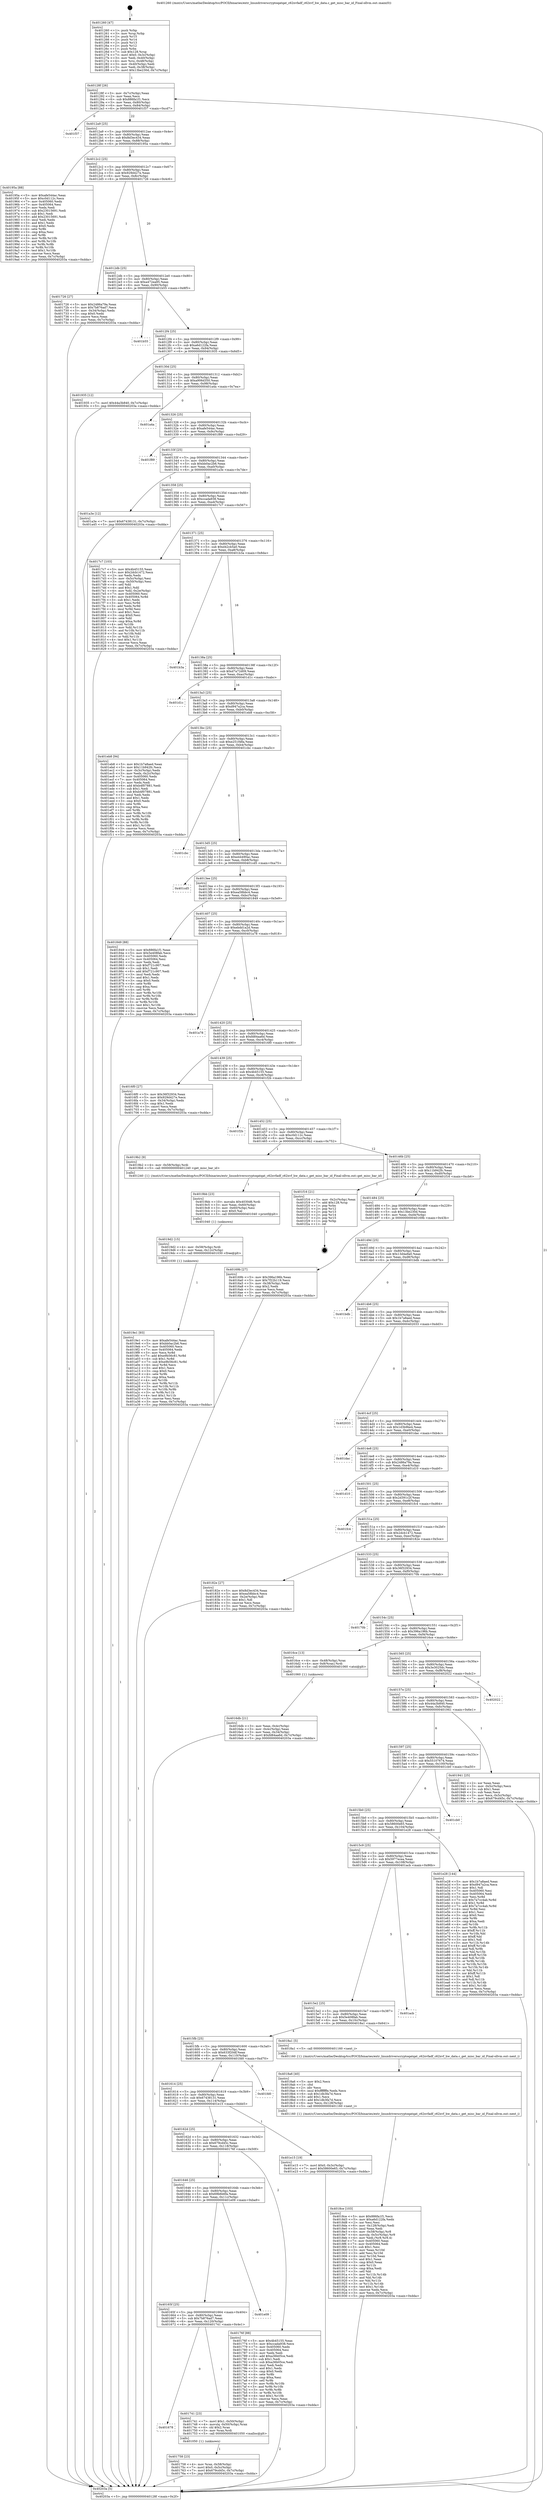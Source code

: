 digraph "0x401260" {
  label = "0x401260 (/mnt/c/Users/mathe/Desktop/tcc/POCII/binaries/extr_linuxdriverscryptoqatqat_c62xvfadf_c62xvf_hw_data.c_get_misc_bar_id_Final-ollvm.out::main(0))"
  labelloc = "t"
  node[shape=record]

  Entry [label="",width=0.3,height=0.3,shape=circle,fillcolor=black,style=filled]
  "0x40128f" [label="{
     0x40128f [26]\l
     | [instrs]\l
     &nbsp;&nbsp;0x40128f \<+3\>: mov -0x7c(%rbp),%eax\l
     &nbsp;&nbsp;0x401292 \<+2\>: mov %eax,%ecx\l
     &nbsp;&nbsp;0x401294 \<+6\>: sub $0x886fa1f1,%ecx\l
     &nbsp;&nbsp;0x40129a \<+3\>: mov %eax,-0x80(%rbp)\l
     &nbsp;&nbsp;0x40129d \<+6\>: mov %ecx,-0x84(%rbp)\l
     &nbsp;&nbsp;0x4012a3 \<+6\>: je 0000000000401f37 \<main+0xcd7\>\l
  }"]
  "0x401f37" [label="{
     0x401f37\l
  }", style=dashed]
  "0x4012a9" [label="{
     0x4012a9 [25]\l
     | [instrs]\l
     &nbsp;&nbsp;0x4012a9 \<+5\>: jmp 00000000004012ae \<main+0x4e\>\l
     &nbsp;&nbsp;0x4012ae \<+3\>: mov -0x80(%rbp),%eax\l
     &nbsp;&nbsp;0x4012b1 \<+5\>: sub $0x8d3ec434,%eax\l
     &nbsp;&nbsp;0x4012b6 \<+6\>: mov %eax,-0x88(%rbp)\l
     &nbsp;&nbsp;0x4012bc \<+6\>: je 000000000040195a \<main+0x6fa\>\l
  }"]
  Exit [label="",width=0.3,height=0.3,shape=circle,fillcolor=black,style=filled,peripheries=2]
  "0x40195a" [label="{
     0x40195a [88]\l
     | [instrs]\l
     &nbsp;&nbsp;0x40195a \<+5\>: mov $0xafe544ac,%eax\l
     &nbsp;&nbsp;0x40195f \<+5\>: mov $0xc0d112c,%ecx\l
     &nbsp;&nbsp;0x401964 \<+7\>: mov 0x405060,%edx\l
     &nbsp;&nbsp;0x40196b \<+7\>: mov 0x405064,%esi\l
     &nbsp;&nbsp;0x401972 \<+2\>: mov %edx,%edi\l
     &nbsp;&nbsp;0x401974 \<+6\>: sub $0x23015691,%edi\l
     &nbsp;&nbsp;0x40197a \<+3\>: sub $0x1,%edi\l
     &nbsp;&nbsp;0x40197d \<+6\>: add $0x23015691,%edi\l
     &nbsp;&nbsp;0x401983 \<+3\>: imul %edi,%edx\l
     &nbsp;&nbsp;0x401986 \<+3\>: and $0x1,%edx\l
     &nbsp;&nbsp;0x401989 \<+3\>: cmp $0x0,%edx\l
     &nbsp;&nbsp;0x40198c \<+4\>: sete %r8b\l
     &nbsp;&nbsp;0x401990 \<+3\>: cmp $0xa,%esi\l
     &nbsp;&nbsp;0x401993 \<+4\>: setl %r9b\l
     &nbsp;&nbsp;0x401997 \<+3\>: mov %r8b,%r10b\l
     &nbsp;&nbsp;0x40199a \<+3\>: and %r9b,%r10b\l
     &nbsp;&nbsp;0x40199d \<+3\>: xor %r9b,%r8b\l
     &nbsp;&nbsp;0x4019a0 \<+3\>: or %r8b,%r10b\l
     &nbsp;&nbsp;0x4019a3 \<+4\>: test $0x1,%r10b\l
     &nbsp;&nbsp;0x4019a7 \<+3\>: cmovne %ecx,%eax\l
     &nbsp;&nbsp;0x4019aa \<+3\>: mov %eax,-0x7c(%rbp)\l
     &nbsp;&nbsp;0x4019ad \<+5\>: jmp 000000000040203a \<main+0xdda\>\l
  }"]
  "0x4012c2" [label="{
     0x4012c2 [25]\l
     | [instrs]\l
     &nbsp;&nbsp;0x4012c2 \<+5\>: jmp 00000000004012c7 \<main+0x67\>\l
     &nbsp;&nbsp;0x4012c7 \<+3\>: mov -0x80(%rbp),%eax\l
     &nbsp;&nbsp;0x4012ca \<+5\>: sub $0x929d427e,%eax\l
     &nbsp;&nbsp;0x4012cf \<+6\>: mov %eax,-0x8c(%rbp)\l
     &nbsp;&nbsp;0x4012d5 \<+6\>: je 0000000000401726 \<main+0x4c6\>\l
  }"]
  "0x4019e1" [label="{
     0x4019e1 [93]\l
     | [instrs]\l
     &nbsp;&nbsp;0x4019e1 \<+5\>: mov $0xafe544ac,%eax\l
     &nbsp;&nbsp;0x4019e6 \<+5\>: mov $0xbb0ac2b6,%esi\l
     &nbsp;&nbsp;0x4019eb \<+7\>: mov 0x405060,%ecx\l
     &nbsp;&nbsp;0x4019f2 \<+7\>: mov 0x405064,%edx\l
     &nbsp;&nbsp;0x4019f9 \<+3\>: mov %ecx,%r8d\l
     &nbsp;&nbsp;0x4019fc \<+7\>: add $0xe9b56c81,%r8d\l
     &nbsp;&nbsp;0x401a03 \<+4\>: sub $0x1,%r8d\l
     &nbsp;&nbsp;0x401a07 \<+7\>: sub $0xe9b56c81,%r8d\l
     &nbsp;&nbsp;0x401a0e \<+4\>: imul %r8d,%ecx\l
     &nbsp;&nbsp;0x401a12 \<+3\>: and $0x1,%ecx\l
     &nbsp;&nbsp;0x401a15 \<+3\>: cmp $0x0,%ecx\l
     &nbsp;&nbsp;0x401a18 \<+4\>: sete %r9b\l
     &nbsp;&nbsp;0x401a1c \<+3\>: cmp $0xa,%edx\l
     &nbsp;&nbsp;0x401a1f \<+4\>: setl %r10b\l
     &nbsp;&nbsp;0x401a23 \<+3\>: mov %r9b,%r11b\l
     &nbsp;&nbsp;0x401a26 \<+3\>: and %r10b,%r11b\l
     &nbsp;&nbsp;0x401a29 \<+3\>: xor %r10b,%r9b\l
     &nbsp;&nbsp;0x401a2c \<+3\>: or %r9b,%r11b\l
     &nbsp;&nbsp;0x401a2f \<+4\>: test $0x1,%r11b\l
     &nbsp;&nbsp;0x401a33 \<+3\>: cmovne %esi,%eax\l
     &nbsp;&nbsp;0x401a36 \<+3\>: mov %eax,-0x7c(%rbp)\l
     &nbsp;&nbsp;0x401a39 \<+5\>: jmp 000000000040203a \<main+0xdda\>\l
  }"]
  "0x401726" [label="{
     0x401726 [27]\l
     | [instrs]\l
     &nbsp;&nbsp;0x401726 \<+5\>: mov $0x2486a79a,%eax\l
     &nbsp;&nbsp;0x40172b \<+5\>: mov $0x7b876ad7,%ecx\l
     &nbsp;&nbsp;0x401730 \<+3\>: mov -0x34(%rbp),%edx\l
     &nbsp;&nbsp;0x401733 \<+3\>: cmp $0x0,%edx\l
     &nbsp;&nbsp;0x401736 \<+3\>: cmove %ecx,%eax\l
     &nbsp;&nbsp;0x401739 \<+3\>: mov %eax,-0x7c(%rbp)\l
     &nbsp;&nbsp;0x40173c \<+5\>: jmp 000000000040203a \<main+0xdda\>\l
  }"]
  "0x4012db" [label="{
     0x4012db [25]\l
     | [instrs]\l
     &nbsp;&nbsp;0x4012db \<+5\>: jmp 00000000004012e0 \<main+0x80\>\l
     &nbsp;&nbsp;0x4012e0 \<+3\>: mov -0x80(%rbp),%eax\l
     &nbsp;&nbsp;0x4012e3 \<+5\>: sub $0xa472ea95,%eax\l
     &nbsp;&nbsp;0x4012e8 \<+6\>: mov %eax,-0x90(%rbp)\l
     &nbsp;&nbsp;0x4012ee \<+6\>: je 0000000000401b55 \<main+0x8f5\>\l
  }"]
  "0x4019d2" [label="{
     0x4019d2 [15]\l
     | [instrs]\l
     &nbsp;&nbsp;0x4019d2 \<+4\>: mov -0x58(%rbp),%rdi\l
     &nbsp;&nbsp;0x4019d6 \<+6\>: mov %eax,-0x12c(%rbp)\l
     &nbsp;&nbsp;0x4019dc \<+5\>: call 0000000000401030 \<free@plt\>\l
     | [calls]\l
     &nbsp;&nbsp;0x401030 \{1\} (unknown)\l
  }"]
  "0x401b55" [label="{
     0x401b55\l
  }", style=dashed]
  "0x4012f4" [label="{
     0x4012f4 [25]\l
     | [instrs]\l
     &nbsp;&nbsp;0x4012f4 \<+5\>: jmp 00000000004012f9 \<main+0x99\>\l
     &nbsp;&nbsp;0x4012f9 \<+3\>: mov -0x80(%rbp),%eax\l
     &nbsp;&nbsp;0x4012fc \<+5\>: sub $0xa6d122fa,%eax\l
     &nbsp;&nbsp;0x401301 \<+6\>: mov %eax,-0x94(%rbp)\l
     &nbsp;&nbsp;0x401307 \<+6\>: je 0000000000401935 \<main+0x6d5\>\l
  }"]
  "0x4019bb" [label="{
     0x4019bb [23]\l
     | [instrs]\l
     &nbsp;&nbsp;0x4019bb \<+10\>: movabs $0x4030d6,%rdi\l
     &nbsp;&nbsp;0x4019c5 \<+3\>: mov %eax,-0x60(%rbp)\l
     &nbsp;&nbsp;0x4019c8 \<+3\>: mov -0x60(%rbp),%esi\l
     &nbsp;&nbsp;0x4019cb \<+2\>: mov $0x0,%al\l
     &nbsp;&nbsp;0x4019cd \<+5\>: call 0000000000401040 \<printf@plt\>\l
     | [calls]\l
     &nbsp;&nbsp;0x401040 \{1\} (unknown)\l
  }"]
  "0x401935" [label="{
     0x401935 [12]\l
     | [instrs]\l
     &nbsp;&nbsp;0x401935 \<+7\>: movl $0x44a3b840,-0x7c(%rbp)\l
     &nbsp;&nbsp;0x40193c \<+5\>: jmp 000000000040203a \<main+0xdda\>\l
  }"]
  "0x40130d" [label="{
     0x40130d [25]\l
     | [instrs]\l
     &nbsp;&nbsp;0x40130d \<+5\>: jmp 0000000000401312 \<main+0xb2\>\l
     &nbsp;&nbsp;0x401312 \<+3\>: mov -0x80(%rbp),%eax\l
     &nbsp;&nbsp;0x401315 \<+5\>: sub $0xa906d350,%eax\l
     &nbsp;&nbsp;0x40131a \<+6\>: mov %eax,-0x98(%rbp)\l
     &nbsp;&nbsp;0x401320 \<+6\>: je 0000000000401a4a \<main+0x7ea\>\l
  }"]
  "0x4018ce" [label="{
     0x4018ce [103]\l
     | [instrs]\l
     &nbsp;&nbsp;0x4018ce \<+5\>: mov $0x886fa1f1,%ecx\l
     &nbsp;&nbsp;0x4018d3 \<+5\>: mov $0xa6d122fa,%edx\l
     &nbsp;&nbsp;0x4018d8 \<+2\>: xor %esi,%esi\l
     &nbsp;&nbsp;0x4018da \<+6\>: mov -0x128(%rbp),%edi\l
     &nbsp;&nbsp;0x4018e0 \<+3\>: imul %eax,%edi\l
     &nbsp;&nbsp;0x4018e3 \<+4\>: mov -0x58(%rbp),%r8\l
     &nbsp;&nbsp;0x4018e7 \<+4\>: movslq -0x5c(%rbp),%r9\l
     &nbsp;&nbsp;0x4018eb \<+4\>: mov %edi,(%r8,%r9,4)\l
     &nbsp;&nbsp;0x4018ef \<+7\>: mov 0x405060,%eax\l
     &nbsp;&nbsp;0x4018f6 \<+7\>: mov 0x405064,%edi\l
     &nbsp;&nbsp;0x4018fd \<+3\>: sub $0x1,%esi\l
     &nbsp;&nbsp;0x401900 \<+3\>: mov %eax,%r10d\l
     &nbsp;&nbsp;0x401903 \<+3\>: add %esi,%r10d\l
     &nbsp;&nbsp;0x401906 \<+4\>: imul %r10d,%eax\l
     &nbsp;&nbsp;0x40190a \<+3\>: and $0x1,%eax\l
     &nbsp;&nbsp;0x40190d \<+3\>: cmp $0x0,%eax\l
     &nbsp;&nbsp;0x401910 \<+4\>: sete %r11b\l
     &nbsp;&nbsp;0x401914 \<+3\>: cmp $0xa,%edi\l
     &nbsp;&nbsp;0x401917 \<+3\>: setl %bl\l
     &nbsp;&nbsp;0x40191a \<+3\>: mov %r11b,%r14b\l
     &nbsp;&nbsp;0x40191d \<+3\>: and %bl,%r14b\l
     &nbsp;&nbsp;0x401920 \<+3\>: xor %bl,%r11b\l
     &nbsp;&nbsp;0x401923 \<+3\>: or %r11b,%r14b\l
     &nbsp;&nbsp;0x401926 \<+4\>: test $0x1,%r14b\l
     &nbsp;&nbsp;0x40192a \<+3\>: cmovne %edx,%ecx\l
     &nbsp;&nbsp;0x40192d \<+3\>: mov %ecx,-0x7c(%rbp)\l
     &nbsp;&nbsp;0x401930 \<+5\>: jmp 000000000040203a \<main+0xdda\>\l
  }"]
  "0x401a4a" [label="{
     0x401a4a\l
  }", style=dashed]
  "0x401326" [label="{
     0x401326 [25]\l
     | [instrs]\l
     &nbsp;&nbsp;0x401326 \<+5\>: jmp 000000000040132b \<main+0xcb\>\l
     &nbsp;&nbsp;0x40132b \<+3\>: mov -0x80(%rbp),%eax\l
     &nbsp;&nbsp;0x40132e \<+5\>: sub $0xafe544ac,%eax\l
     &nbsp;&nbsp;0x401333 \<+6\>: mov %eax,-0x9c(%rbp)\l
     &nbsp;&nbsp;0x401339 \<+6\>: je 0000000000401f89 \<main+0xd29\>\l
  }"]
  "0x4018a6" [label="{
     0x4018a6 [40]\l
     | [instrs]\l
     &nbsp;&nbsp;0x4018a6 \<+5\>: mov $0x2,%ecx\l
     &nbsp;&nbsp;0x4018ab \<+1\>: cltd\l
     &nbsp;&nbsp;0x4018ac \<+2\>: idiv %ecx\l
     &nbsp;&nbsp;0x4018ae \<+6\>: imul $0xfffffffe,%edx,%ecx\l
     &nbsp;&nbsp;0x4018b4 \<+6\>: sub $0x1db3fa7d,%ecx\l
     &nbsp;&nbsp;0x4018ba \<+3\>: add $0x1,%ecx\l
     &nbsp;&nbsp;0x4018bd \<+6\>: add $0x1db3fa7d,%ecx\l
     &nbsp;&nbsp;0x4018c3 \<+6\>: mov %ecx,-0x128(%rbp)\l
     &nbsp;&nbsp;0x4018c9 \<+5\>: call 0000000000401160 \<next_i\>\l
     | [calls]\l
     &nbsp;&nbsp;0x401160 \{1\} (/mnt/c/Users/mathe/Desktop/tcc/POCII/binaries/extr_linuxdriverscryptoqatqat_c62xvfadf_c62xvf_hw_data.c_get_misc_bar_id_Final-ollvm.out::next_i)\l
  }"]
  "0x401f89" [label="{
     0x401f89\l
  }", style=dashed]
  "0x40133f" [label="{
     0x40133f [25]\l
     | [instrs]\l
     &nbsp;&nbsp;0x40133f \<+5\>: jmp 0000000000401344 \<main+0xe4\>\l
     &nbsp;&nbsp;0x401344 \<+3\>: mov -0x80(%rbp),%eax\l
     &nbsp;&nbsp;0x401347 \<+5\>: sub $0xbb0ac2b6,%eax\l
     &nbsp;&nbsp;0x40134c \<+6\>: mov %eax,-0xa0(%rbp)\l
     &nbsp;&nbsp;0x401352 \<+6\>: je 0000000000401a3e \<main+0x7de\>\l
  }"]
  "0x401758" [label="{
     0x401758 [23]\l
     | [instrs]\l
     &nbsp;&nbsp;0x401758 \<+4\>: mov %rax,-0x58(%rbp)\l
     &nbsp;&nbsp;0x40175c \<+7\>: movl $0x0,-0x5c(%rbp)\l
     &nbsp;&nbsp;0x401763 \<+7\>: movl $0x679cd45c,-0x7c(%rbp)\l
     &nbsp;&nbsp;0x40176a \<+5\>: jmp 000000000040203a \<main+0xdda\>\l
  }"]
  "0x401a3e" [label="{
     0x401a3e [12]\l
     | [instrs]\l
     &nbsp;&nbsp;0x401a3e \<+7\>: movl $0x67438131,-0x7c(%rbp)\l
     &nbsp;&nbsp;0x401a45 \<+5\>: jmp 000000000040203a \<main+0xdda\>\l
  }"]
  "0x401358" [label="{
     0x401358 [25]\l
     | [instrs]\l
     &nbsp;&nbsp;0x401358 \<+5\>: jmp 000000000040135d \<main+0xfd\>\l
     &nbsp;&nbsp;0x40135d \<+3\>: mov -0x80(%rbp),%eax\l
     &nbsp;&nbsp;0x401360 \<+5\>: sub $0xccada938,%eax\l
     &nbsp;&nbsp;0x401365 \<+6\>: mov %eax,-0xa4(%rbp)\l
     &nbsp;&nbsp;0x40136b \<+6\>: je 00000000004017c7 \<main+0x567\>\l
  }"]
  "0x401678" [label="{
     0x401678\l
  }", style=dashed]
  "0x4017c7" [label="{
     0x4017c7 [103]\l
     | [instrs]\l
     &nbsp;&nbsp;0x4017c7 \<+5\>: mov $0x4b45155,%eax\l
     &nbsp;&nbsp;0x4017cc \<+5\>: mov $0x2dcb1472,%ecx\l
     &nbsp;&nbsp;0x4017d1 \<+2\>: xor %edx,%edx\l
     &nbsp;&nbsp;0x4017d3 \<+3\>: mov -0x5c(%rbp),%esi\l
     &nbsp;&nbsp;0x4017d6 \<+3\>: cmp -0x50(%rbp),%esi\l
     &nbsp;&nbsp;0x4017d9 \<+4\>: setl %dil\l
     &nbsp;&nbsp;0x4017dd \<+4\>: and $0x1,%dil\l
     &nbsp;&nbsp;0x4017e1 \<+4\>: mov %dil,-0x2e(%rbp)\l
     &nbsp;&nbsp;0x4017e5 \<+7\>: mov 0x405060,%esi\l
     &nbsp;&nbsp;0x4017ec \<+8\>: mov 0x405064,%r8d\l
     &nbsp;&nbsp;0x4017f4 \<+3\>: sub $0x1,%edx\l
     &nbsp;&nbsp;0x4017f7 \<+3\>: mov %esi,%r9d\l
     &nbsp;&nbsp;0x4017fa \<+3\>: add %edx,%r9d\l
     &nbsp;&nbsp;0x4017fd \<+4\>: imul %r9d,%esi\l
     &nbsp;&nbsp;0x401801 \<+3\>: and $0x1,%esi\l
     &nbsp;&nbsp;0x401804 \<+3\>: cmp $0x0,%esi\l
     &nbsp;&nbsp;0x401807 \<+4\>: sete %dil\l
     &nbsp;&nbsp;0x40180b \<+4\>: cmp $0xa,%r8d\l
     &nbsp;&nbsp;0x40180f \<+4\>: setl %r10b\l
     &nbsp;&nbsp;0x401813 \<+3\>: mov %dil,%r11b\l
     &nbsp;&nbsp;0x401816 \<+3\>: and %r10b,%r11b\l
     &nbsp;&nbsp;0x401819 \<+3\>: xor %r10b,%dil\l
     &nbsp;&nbsp;0x40181c \<+3\>: or %dil,%r11b\l
     &nbsp;&nbsp;0x40181f \<+4\>: test $0x1,%r11b\l
     &nbsp;&nbsp;0x401823 \<+3\>: cmovne %ecx,%eax\l
     &nbsp;&nbsp;0x401826 \<+3\>: mov %eax,-0x7c(%rbp)\l
     &nbsp;&nbsp;0x401829 \<+5\>: jmp 000000000040203a \<main+0xdda\>\l
  }"]
  "0x401371" [label="{
     0x401371 [25]\l
     | [instrs]\l
     &nbsp;&nbsp;0x401371 \<+5\>: jmp 0000000000401376 \<main+0x116\>\l
     &nbsp;&nbsp;0x401376 \<+3\>: mov -0x80(%rbp),%eax\l
     &nbsp;&nbsp;0x401379 \<+5\>: sub $0xd42cb5a0,%eax\l
     &nbsp;&nbsp;0x40137e \<+6\>: mov %eax,-0xa8(%rbp)\l
     &nbsp;&nbsp;0x401384 \<+6\>: je 0000000000401b3a \<main+0x8da\>\l
  }"]
  "0x401741" [label="{
     0x401741 [23]\l
     | [instrs]\l
     &nbsp;&nbsp;0x401741 \<+7\>: movl $0x1,-0x50(%rbp)\l
     &nbsp;&nbsp;0x401748 \<+4\>: movslq -0x50(%rbp),%rax\l
     &nbsp;&nbsp;0x40174c \<+4\>: shl $0x2,%rax\l
     &nbsp;&nbsp;0x401750 \<+3\>: mov %rax,%rdi\l
     &nbsp;&nbsp;0x401753 \<+5\>: call 0000000000401050 \<malloc@plt\>\l
     | [calls]\l
     &nbsp;&nbsp;0x401050 \{1\} (unknown)\l
  }"]
  "0x401b3a" [label="{
     0x401b3a\l
  }", style=dashed]
  "0x40138a" [label="{
     0x40138a [25]\l
     | [instrs]\l
     &nbsp;&nbsp;0x40138a \<+5\>: jmp 000000000040138f \<main+0x12f\>\l
     &nbsp;&nbsp;0x40138f \<+3\>: mov -0x80(%rbp),%eax\l
     &nbsp;&nbsp;0x401392 \<+5\>: sub $0xd7a72d09,%eax\l
     &nbsp;&nbsp;0x401397 \<+6\>: mov %eax,-0xac(%rbp)\l
     &nbsp;&nbsp;0x40139d \<+6\>: je 0000000000401d1c \<main+0xabc\>\l
  }"]
  "0x40165f" [label="{
     0x40165f [25]\l
     | [instrs]\l
     &nbsp;&nbsp;0x40165f \<+5\>: jmp 0000000000401664 \<main+0x404\>\l
     &nbsp;&nbsp;0x401664 \<+3\>: mov -0x80(%rbp),%eax\l
     &nbsp;&nbsp;0x401667 \<+5\>: sub $0x7b876ad7,%eax\l
     &nbsp;&nbsp;0x40166c \<+6\>: mov %eax,-0x120(%rbp)\l
     &nbsp;&nbsp;0x401672 \<+6\>: je 0000000000401741 \<main+0x4e1\>\l
  }"]
  "0x401d1c" [label="{
     0x401d1c\l
  }", style=dashed]
  "0x4013a3" [label="{
     0x4013a3 [25]\l
     | [instrs]\l
     &nbsp;&nbsp;0x4013a3 \<+5\>: jmp 00000000004013a8 \<main+0x148\>\l
     &nbsp;&nbsp;0x4013a8 \<+3\>: mov -0x80(%rbp),%eax\l
     &nbsp;&nbsp;0x4013ab \<+5\>: sub $0xd947a2ca,%eax\l
     &nbsp;&nbsp;0x4013b0 \<+6\>: mov %eax,-0xb0(%rbp)\l
     &nbsp;&nbsp;0x4013b6 \<+6\>: je 0000000000401eb8 \<main+0xc58\>\l
  }"]
  "0x401e09" [label="{
     0x401e09\l
  }", style=dashed]
  "0x401eb8" [label="{
     0x401eb8 [94]\l
     | [instrs]\l
     &nbsp;&nbsp;0x401eb8 \<+5\>: mov $0x1b7a8aed,%eax\l
     &nbsp;&nbsp;0x401ebd \<+5\>: mov $0x11b942fc,%ecx\l
     &nbsp;&nbsp;0x401ec2 \<+3\>: mov -0x3c(%rbp),%edx\l
     &nbsp;&nbsp;0x401ec5 \<+3\>: mov %edx,-0x2c(%rbp)\l
     &nbsp;&nbsp;0x401ec8 \<+7\>: mov 0x405060,%edx\l
     &nbsp;&nbsp;0x401ecf \<+7\>: mov 0x405064,%esi\l
     &nbsp;&nbsp;0x401ed6 \<+2\>: mov %edx,%edi\l
     &nbsp;&nbsp;0x401ed8 \<+6\>: add $0xb4f07881,%edi\l
     &nbsp;&nbsp;0x401ede \<+3\>: sub $0x1,%edi\l
     &nbsp;&nbsp;0x401ee1 \<+6\>: sub $0xb4f07881,%edi\l
     &nbsp;&nbsp;0x401ee7 \<+3\>: imul %edi,%edx\l
     &nbsp;&nbsp;0x401eea \<+3\>: and $0x1,%edx\l
     &nbsp;&nbsp;0x401eed \<+3\>: cmp $0x0,%edx\l
     &nbsp;&nbsp;0x401ef0 \<+4\>: sete %r8b\l
     &nbsp;&nbsp;0x401ef4 \<+3\>: cmp $0xa,%esi\l
     &nbsp;&nbsp;0x401ef7 \<+4\>: setl %r9b\l
     &nbsp;&nbsp;0x401efb \<+3\>: mov %r8b,%r10b\l
     &nbsp;&nbsp;0x401efe \<+3\>: and %r9b,%r10b\l
     &nbsp;&nbsp;0x401f01 \<+3\>: xor %r9b,%r8b\l
     &nbsp;&nbsp;0x401f04 \<+3\>: or %r8b,%r10b\l
     &nbsp;&nbsp;0x401f07 \<+4\>: test $0x1,%r10b\l
     &nbsp;&nbsp;0x401f0b \<+3\>: cmovne %ecx,%eax\l
     &nbsp;&nbsp;0x401f0e \<+3\>: mov %eax,-0x7c(%rbp)\l
     &nbsp;&nbsp;0x401f11 \<+5\>: jmp 000000000040203a \<main+0xdda\>\l
  }"]
  "0x4013bc" [label="{
     0x4013bc [25]\l
     | [instrs]\l
     &nbsp;&nbsp;0x4013bc \<+5\>: jmp 00000000004013c1 \<main+0x161\>\l
     &nbsp;&nbsp;0x4013c1 \<+3\>: mov -0x80(%rbp),%eax\l
     &nbsp;&nbsp;0x4013c4 \<+5\>: sub $0xe251f48a,%eax\l
     &nbsp;&nbsp;0x4013c9 \<+6\>: mov %eax,-0xb4(%rbp)\l
     &nbsp;&nbsp;0x4013cf \<+6\>: je 0000000000401cbc \<main+0xa5c\>\l
  }"]
  "0x401646" [label="{
     0x401646 [25]\l
     | [instrs]\l
     &nbsp;&nbsp;0x401646 \<+5\>: jmp 000000000040164b \<main+0x3eb\>\l
     &nbsp;&nbsp;0x40164b \<+3\>: mov -0x80(%rbp),%eax\l
     &nbsp;&nbsp;0x40164e \<+5\>: sub $0x69b6b6fa,%eax\l
     &nbsp;&nbsp;0x401653 \<+6\>: mov %eax,-0x11c(%rbp)\l
     &nbsp;&nbsp;0x401659 \<+6\>: je 0000000000401e09 \<main+0xba9\>\l
  }"]
  "0x401cbc" [label="{
     0x401cbc\l
  }", style=dashed]
  "0x4013d5" [label="{
     0x4013d5 [25]\l
     | [instrs]\l
     &nbsp;&nbsp;0x4013d5 \<+5\>: jmp 00000000004013da \<main+0x17a\>\l
     &nbsp;&nbsp;0x4013da \<+3\>: mov -0x80(%rbp),%eax\l
     &nbsp;&nbsp;0x4013dd \<+5\>: sub $0xe44490ac,%eax\l
     &nbsp;&nbsp;0x4013e2 \<+6\>: mov %eax,-0xb8(%rbp)\l
     &nbsp;&nbsp;0x4013e8 \<+6\>: je 0000000000401cd5 \<main+0xa75\>\l
  }"]
  "0x40176f" [label="{
     0x40176f [88]\l
     | [instrs]\l
     &nbsp;&nbsp;0x40176f \<+5\>: mov $0x4b45155,%eax\l
     &nbsp;&nbsp;0x401774 \<+5\>: mov $0xccada938,%ecx\l
     &nbsp;&nbsp;0x401779 \<+7\>: mov 0x405060,%edx\l
     &nbsp;&nbsp;0x401780 \<+7\>: mov 0x405064,%esi\l
     &nbsp;&nbsp;0x401787 \<+2\>: mov %edx,%edi\l
     &nbsp;&nbsp;0x401789 \<+6\>: add $0xa36b05ce,%edi\l
     &nbsp;&nbsp;0x40178f \<+3\>: sub $0x1,%edi\l
     &nbsp;&nbsp;0x401792 \<+6\>: sub $0xa36b05ce,%edi\l
     &nbsp;&nbsp;0x401798 \<+3\>: imul %edi,%edx\l
     &nbsp;&nbsp;0x40179b \<+3\>: and $0x1,%edx\l
     &nbsp;&nbsp;0x40179e \<+3\>: cmp $0x0,%edx\l
     &nbsp;&nbsp;0x4017a1 \<+4\>: sete %r8b\l
     &nbsp;&nbsp;0x4017a5 \<+3\>: cmp $0xa,%esi\l
     &nbsp;&nbsp;0x4017a8 \<+4\>: setl %r9b\l
     &nbsp;&nbsp;0x4017ac \<+3\>: mov %r8b,%r10b\l
     &nbsp;&nbsp;0x4017af \<+3\>: and %r9b,%r10b\l
     &nbsp;&nbsp;0x4017b2 \<+3\>: xor %r9b,%r8b\l
     &nbsp;&nbsp;0x4017b5 \<+3\>: or %r8b,%r10b\l
     &nbsp;&nbsp;0x4017b8 \<+4\>: test $0x1,%r10b\l
     &nbsp;&nbsp;0x4017bc \<+3\>: cmovne %ecx,%eax\l
     &nbsp;&nbsp;0x4017bf \<+3\>: mov %eax,-0x7c(%rbp)\l
     &nbsp;&nbsp;0x4017c2 \<+5\>: jmp 000000000040203a \<main+0xdda\>\l
  }"]
  "0x401cd5" [label="{
     0x401cd5\l
  }", style=dashed]
  "0x4013ee" [label="{
     0x4013ee [25]\l
     | [instrs]\l
     &nbsp;&nbsp;0x4013ee \<+5\>: jmp 00000000004013f3 \<main+0x193\>\l
     &nbsp;&nbsp;0x4013f3 \<+3\>: mov -0x80(%rbp),%eax\l
     &nbsp;&nbsp;0x4013f6 \<+5\>: sub $0xea58bbc4,%eax\l
     &nbsp;&nbsp;0x4013fb \<+6\>: mov %eax,-0xbc(%rbp)\l
     &nbsp;&nbsp;0x401401 \<+6\>: je 0000000000401849 \<main+0x5e9\>\l
  }"]
  "0x40162d" [label="{
     0x40162d [25]\l
     | [instrs]\l
     &nbsp;&nbsp;0x40162d \<+5\>: jmp 0000000000401632 \<main+0x3d2\>\l
     &nbsp;&nbsp;0x401632 \<+3\>: mov -0x80(%rbp),%eax\l
     &nbsp;&nbsp;0x401635 \<+5\>: sub $0x679cd45c,%eax\l
     &nbsp;&nbsp;0x40163a \<+6\>: mov %eax,-0x118(%rbp)\l
     &nbsp;&nbsp;0x401640 \<+6\>: je 000000000040176f \<main+0x50f\>\l
  }"]
  "0x401849" [label="{
     0x401849 [88]\l
     | [instrs]\l
     &nbsp;&nbsp;0x401849 \<+5\>: mov $0x886fa1f1,%eax\l
     &nbsp;&nbsp;0x40184e \<+5\>: mov $0x5e408fab,%ecx\l
     &nbsp;&nbsp;0x401853 \<+7\>: mov 0x405060,%edx\l
     &nbsp;&nbsp;0x40185a \<+7\>: mov 0x405064,%esi\l
     &nbsp;&nbsp;0x401861 \<+2\>: mov %edx,%edi\l
     &nbsp;&nbsp;0x401863 \<+6\>: sub $0xf721c907,%edi\l
     &nbsp;&nbsp;0x401869 \<+3\>: sub $0x1,%edi\l
     &nbsp;&nbsp;0x40186c \<+6\>: add $0xf721c907,%edi\l
     &nbsp;&nbsp;0x401872 \<+3\>: imul %edi,%edx\l
     &nbsp;&nbsp;0x401875 \<+3\>: and $0x1,%edx\l
     &nbsp;&nbsp;0x401878 \<+3\>: cmp $0x0,%edx\l
     &nbsp;&nbsp;0x40187b \<+4\>: sete %r8b\l
     &nbsp;&nbsp;0x40187f \<+3\>: cmp $0xa,%esi\l
     &nbsp;&nbsp;0x401882 \<+4\>: setl %r9b\l
     &nbsp;&nbsp;0x401886 \<+3\>: mov %r8b,%r10b\l
     &nbsp;&nbsp;0x401889 \<+3\>: and %r9b,%r10b\l
     &nbsp;&nbsp;0x40188c \<+3\>: xor %r9b,%r8b\l
     &nbsp;&nbsp;0x40188f \<+3\>: or %r8b,%r10b\l
     &nbsp;&nbsp;0x401892 \<+4\>: test $0x1,%r10b\l
     &nbsp;&nbsp;0x401896 \<+3\>: cmovne %ecx,%eax\l
     &nbsp;&nbsp;0x401899 \<+3\>: mov %eax,-0x7c(%rbp)\l
     &nbsp;&nbsp;0x40189c \<+5\>: jmp 000000000040203a \<main+0xdda\>\l
  }"]
  "0x401407" [label="{
     0x401407 [25]\l
     | [instrs]\l
     &nbsp;&nbsp;0x401407 \<+5\>: jmp 000000000040140c \<main+0x1ac\>\l
     &nbsp;&nbsp;0x40140c \<+3\>: mov -0x80(%rbp),%eax\l
     &nbsp;&nbsp;0x40140f \<+5\>: sub $0xebdd1a2d,%eax\l
     &nbsp;&nbsp;0x401414 \<+6\>: mov %eax,-0xc0(%rbp)\l
     &nbsp;&nbsp;0x40141a \<+6\>: je 0000000000401a78 \<main+0x818\>\l
  }"]
  "0x401e15" [label="{
     0x401e15 [19]\l
     | [instrs]\l
     &nbsp;&nbsp;0x401e15 \<+7\>: movl $0x0,-0x3c(%rbp)\l
     &nbsp;&nbsp;0x401e1c \<+7\>: movl $0x58600e65,-0x7c(%rbp)\l
     &nbsp;&nbsp;0x401e23 \<+5\>: jmp 000000000040203a \<main+0xdda\>\l
  }"]
  "0x401a78" [label="{
     0x401a78\l
  }", style=dashed]
  "0x401420" [label="{
     0x401420 [25]\l
     | [instrs]\l
     &nbsp;&nbsp;0x401420 \<+5\>: jmp 0000000000401425 \<main+0x1c5\>\l
     &nbsp;&nbsp;0x401425 \<+3\>: mov -0x80(%rbp),%eax\l
     &nbsp;&nbsp;0x401428 \<+5\>: sub $0xfd84aa6d,%eax\l
     &nbsp;&nbsp;0x40142d \<+6\>: mov %eax,-0xc4(%rbp)\l
     &nbsp;&nbsp;0x401433 \<+6\>: je 00000000004016f0 \<main+0x490\>\l
  }"]
  "0x401614" [label="{
     0x401614 [25]\l
     | [instrs]\l
     &nbsp;&nbsp;0x401614 \<+5\>: jmp 0000000000401619 \<main+0x3b9\>\l
     &nbsp;&nbsp;0x401619 \<+3\>: mov -0x80(%rbp),%eax\l
     &nbsp;&nbsp;0x40161c \<+5\>: sub $0x67438131,%eax\l
     &nbsp;&nbsp;0x401621 \<+6\>: mov %eax,-0x114(%rbp)\l
     &nbsp;&nbsp;0x401627 \<+6\>: je 0000000000401e15 \<main+0xbb5\>\l
  }"]
  "0x4016f0" [label="{
     0x4016f0 [27]\l
     | [instrs]\l
     &nbsp;&nbsp;0x4016f0 \<+5\>: mov $0x36f32934,%eax\l
     &nbsp;&nbsp;0x4016f5 \<+5\>: mov $0x929d427e,%ecx\l
     &nbsp;&nbsp;0x4016fa \<+3\>: mov -0x34(%rbp),%edx\l
     &nbsp;&nbsp;0x4016fd \<+3\>: cmp $0x1,%edx\l
     &nbsp;&nbsp;0x401700 \<+3\>: cmovl %ecx,%eax\l
     &nbsp;&nbsp;0x401703 \<+3\>: mov %eax,-0x7c(%rbp)\l
     &nbsp;&nbsp;0x401706 \<+5\>: jmp 000000000040203a \<main+0xdda\>\l
  }"]
  "0x401439" [label="{
     0x401439 [25]\l
     | [instrs]\l
     &nbsp;&nbsp;0x401439 \<+5\>: jmp 000000000040143e \<main+0x1de\>\l
     &nbsp;&nbsp;0x40143e \<+3\>: mov -0x80(%rbp),%eax\l
     &nbsp;&nbsp;0x401441 \<+5\>: sub $0x4b45155,%eax\l
     &nbsp;&nbsp;0x401446 \<+6\>: mov %eax,-0xc8(%rbp)\l
     &nbsp;&nbsp;0x40144c \<+6\>: je 0000000000401f2b \<main+0xccb\>\l
  }"]
  "0x401fd0" [label="{
     0x401fd0\l
  }", style=dashed]
  "0x401f2b" [label="{
     0x401f2b\l
  }", style=dashed]
  "0x401452" [label="{
     0x401452 [25]\l
     | [instrs]\l
     &nbsp;&nbsp;0x401452 \<+5\>: jmp 0000000000401457 \<main+0x1f7\>\l
     &nbsp;&nbsp;0x401457 \<+3\>: mov -0x80(%rbp),%eax\l
     &nbsp;&nbsp;0x40145a \<+5\>: sub $0xc0d112c,%eax\l
     &nbsp;&nbsp;0x40145f \<+6\>: mov %eax,-0xcc(%rbp)\l
     &nbsp;&nbsp;0x401465 \<+6\>: je 00000000004019b2 \<main+0x752\>\l
  }"]
  "0x4015fb" [label="{
     0x4015fb [25]\l
     | [instrs]\l
     &nbsp;&nbsp;0x4015fb \<+5\>: jmp 0000000000401600 \<main+0x3a0\>\l
     &nbsp;&nbsp;0x401600 \<+3\>: mov -0x80(%rbp),%eax\l
     &nbsp;&nbsp;0x401603 \<+5\>: sub $0x633f20df,%eax\l
     &nbsp;&nbsp;0x401608 \<+6\>: mov %eax,-0x110(%rbp)\l
     &nbsp;&nbsp;0x40160e \<+6\>: je 0000000000401fd0 \<main+0xd70\>\l
  }"]
  "0x4019b2" [label="{
     0x4019b2 [9]\l
     | [instrs]\l
     &nbsp;&nbsp;0x4019b2 \<+4\>: mov -0x58(%rbp),%rdi\l
     &nbsp;&nbsp;0x4019b6 \<+5\>: call 0000000000401240 \<get_misc_bar_id\>\l
     | [calls]\l
     &nbsp;&nbsp;0x401240 \{1\} (/mnt/c/Users/mathe/Desktop/tcc/POCII/binaries/extr_linuxdriverscryptoqatqat_c62xvfadf_c62xvf_hw_data.c_get_misc_bar_id_Final-ollvm.out::get_misc_bar_id)\l
  }"]
  "0x40146b" [label="{
     0x40146b [25]\l
     | [instrs]\l
     &nbsp;&nbsp;0x40146b \<+5\>: jmp 0000000000401470 \<main+0x210\>\l
     &nbsp;&nbsp;0x401470 \<+3\>: mov -0x80(%rbp),%eax\l
     &nbsp;&nbsp;0x401473 \<+5\>: sub $0x11b942fc,%eax\l
     &nbsp;&nbsp;0x401478 \<+6\>: mov %eax,-0xd0(%rbp)\l
     &nbsp;&nbsp;0x40147e \<+6\>: je 0000000000401f16 \<main+0xcb6\>\l
  }"]
  "0x4018a1" [label="{
     0x4018a1 [5]\l
     | [instrs]\l
     &nbsp;&nbsp;0x4018a1 \<+5\>: call 0000000000401160 \<next_i\>\l
     | [calls]\l
     &nbsp;&nbsp;0x401160 \{1\} (/mnt/c/Users/mathe/Desktop/tcc/POCII/binaries/extr_linuxdriverscryptoqatqat_c62xvfadf_c62xvf_hw_data.c_get_misc_bar_id_Final-ollvm.out::next_i)\l
  }"]
  "0x401f16" [label="{
     0x401f16 [21]\l
     | [instrs]\l
     &nbsp;&nbsp;0x401f16 \<+3\>: mov -0x2c(%rbp),%eax\l
     &nbsp;&nbsp;0x401f19 \<+7\>: add $0x128,%rsp\l
     &nbsp;&nbsp;0x401f20 \<+1\>: pop %rbx\l
     &nbsp;&nbsp;0x401f21 \<+2\>: pop %r12\l
     &nbsp;&nbsp;0x401f23 \<+2\>: pop %r13\l
     &nbsp;&nbsp;0x401f25 \<+2\>: pop %r14\l
     &nbsp;&nbsp;0x401f27 \<+2\>: pop %r15\l
     &nbsp;&nbsp;0x401f29 \<+1\>: pop %rbp\l
     &nbsp;&nbsp;0x401f2a \<+1\>: ret\l
  }"]
  "0x401484" [label="{
     0x401484 [25]\l
     | [instrs]\l
     &nbsp;&nbsp;0x401484 \<+5\>: jmp 0000000000401489 \<main+0x229\>\l
     &nbsp;&nbsp;0x401489 \<+3\>: mov -0x80(%rbp),%eax\l
     &nbsp;&nbsp;0x40148c \<+5\>: sub $0x13be230d,%eax\l
     &nbsp;&nbsp;0x401491 \<+6\>: mov %eax,-0xd4(%rbp)\l
     &nbsp;&nbsp;0x401497 \<+6\>: je 000000000040169b \<main+0x43b\>\l
  }"]
  "0x4015e2" [label="{
     0x4015e2 [25]\l
     | [instrs]\l
     &nbsp;&nbsp;0x4015e2 \<+5\>: jmp 00000000004015e7 \<main+0x387\>\l
     &nbsp;&nbsp;0x4015e7 \<+3\>: mov -0x80(%rbp),%eax\l
     &nbsp;&nbsp;0x4015ea \<+5\>: sub $0x5e408fab,%eax\l
     &nbsp;&nbsp;0x4015ef \<+6\>: mov %eax,-0x10c(%rbp)\l
     &nbsp;&nbsp;0x4015f5 \<+6\>: je 00000000004018a1 \<main+0x641\>\l
  }"]
  "0x40169b" [label="{
     0x40169b [27]\l
     | [instrs]\l
     &nbsp;&nbsp;0x40169b \<+5\>: mov $0x396a196b,%eax\l
     &nbsp;&nbsp;0x4016a0 \<+5\>: mov $0x7f22b119,%ecx\l
     &nbsp;&nbsp;0x4016a5 \<+3\>: mov -0x38(%rbp),%edx\l
     &nbsp;&nbsp;0x4016a8 \<+3\>: cmp $0x2,%edx\l
     &nbsp;&nbsp;0x4016ab \<+3\>: cmovne %ecx,%eax\l
     &nbsp;&nbsp;0x4016ae \<+3\>: mov %eax,-0x7c(%rbp)\l
     &nbsp;&nbsp;0x4016b1 \<+5\>: jmp 000000000040203a \<main+0xdda\>\l
  }"]
  "0x40149d" [label="{
     0x40149d [25]\l
     | [instrs]\l
     &nbsp;&nbsp;0x40149d \<+5\>: jmp 00000000004014a2 \<main+0x242\>\l
     &nbsp;&nbsp;0x4014a2 \<+3\>: mov -0x80(%rbp),%eax\l
     &nbsp;&nbsp;0x4014a5 \<+5\>: sub $0x13d4a9a0,%eax\l
     &nbsp;&nbsp;0x4014aa \<+6\>: mov %eax,-0xd8(%rbp)\l
     &nbsp;&nbsp;0x4014b0 \<+6\>: je 0000000000401bdb \<main+0x97b\>\l
  }"]
  "0x40203a" [label="{
     0x40203a [5]\l
     | [instrs]\l
     &nbsp;&nbsp;0x40203a \<+5\>: jmp 000000000040128f \<main+0x2f\>\l
  }"]
  "0x401260" [label="{
     0x401260 [47]\l
     | [instrs]\l
     &nbsp;&nbsp;0x401260 \<+1\>: push %rbp\l
     &nbsp;&nbsp;0x401261 \<+3\>: mov %rsp,%rbp\l
     &nbsp;&nbsp;0x401264 \<+2\>: push %r15\l
     &nbsp;&nbsp;0x401266 \<+2\>: push %r14\l
     &nbsp;&nbsp;0x401268 \<+2\>: push %r13\l
     &nbsp;&nbsp;0x40126a \<+2\>: push %r12\l
     &nbsp;&nbsp;0x40126c \<+1\>: push %rbx\l
     &nbsp;&nbsp;0x40126d \<+7\>: sub $0x128,%rsp\l
     &nbsp;&nbsp;0x401274 \<+7\>: movl $0x0,-0x3c(%rbp)\l
     &nbsp;&nbsp;0x40127b \<+3\>: mov %edi,-0x40(%rbp)\l
     &nbsp;&nbsp;0x40127e \<+4\>: mov %rsi,-0x48(%rbp)\l
     &nbsp;&nbsp;0x401282 \<+3\>: mov -0x40(%rbp),%edi\l
     &nbsp;&nbsp;0x401285 \<+3\>: mov %edi,-0x38(%rbp)\l
     &nbsp;&nbsp;0x401288 \<+7\>: movl $0x13be230d,-0x7c(%rbp)\l
  }"]
  "0x401acb" [label="{
     0x401acb\l
  }", style=dashed]
  "0x401bdb" [label="{
     0x401bdb\l
  }", style=dashed]
  "0x4014b6" [label="{
     0x4014b6 [25]\l
     | [instrs]\l
     &nbsp;&nbsp;0x4014b6 \<+5\>: jmp 00000000004014bb \<main+0x25b\>\l
     &nbsp;&nbsp;0x4014bb \<+3\>: mov -0x80(%rbp),%eax\l
     &nbsp;&nbsp;0x4014be \<+5\>: sub $0x1b7a8aed,%eax\l
     &nbsp;&nbsp;0x4014c3 \<+6\>: mov %eax,-0xdc(%rbp)\l
     &nbsp;&nbsp;0x4014c9 \<+6\>: je 0000000000402033 \<main+0xdd3\>\l
  }"]
  "0x4015c9" [label="{
     0x4015c9 [25]\l
     | [instrs]\l
     &nbsp;&nbsp;0x4015c9 \<+5\>: jmp 00000000004015ce \<main+0x36e\>\l
     &nbsp;&nbsp;0x4015ce \<+3\>: mov -0x80(%rbp),%eax\l
     &nbsp;&nbsp;0x4015d1 \<+5\>: sub $0x5977ecea,%eax\l
     &nbsp;&nbsp;0x4015d6 \<+6\>: mov %eax,-0x108(%rbp)\l
     &nbsp;&nbsp;0x4015dc \<+6\>: je 0000000000401acb \<main+0x86b\>\l
  }"]
  "0x402033" [label="{
     0x402033\l
  }", style=dashed]
  "0x4014cf" [label="{
     0x4014cf [25]\l
     | [instrs]\l
     &nbsp;&nbsp;0x4014cf \<+5\>: jmp 00000000004014d4 \<main+0x274\>\l
     &nbsp;&nbsp;0x4014d4 \<+3\>: mov -0x80(%rbp),%eax\l
     &nbsp;&nbsp;0x4014d7 \<+5\>: sub $0x1d3b9be4,%eax\l
     &nbsp;&nbsp;0x4014dc \<+6\>: mov %eax,-0xe0(%rbp)\l
     &nbsp;&nbsp;0x4014e2 \<+6\>: je 0000000000401dac \<main+0xb4c\>\l
  }"]
  "0x401e28" [label="{
     0x401e28 [144]\l
     | [instrs]\l
     &nbsp;&nbsp;0x401e28 \<+5\>: mov $0x1b7a8aed,%eax\l
     &nbsp;&nbsp;0x401e2d \<+5\>: mov $0xd947a2ca,%ecx\l
     &nbsp;&nbsp;0x401e32 \<+2\>: mov $0x1,%dl\l
     &nbsp;&nbsp;0x401e34 \<+7\>: mov 0x405060,%esi\l
     &nbsp;&nbsp;0x401e3b \<+7\>: mov 0x405064,%edi\l
     &nbsp;&nbsp;0x401e42 \<+3\>: mov %esi,%r8d\l
     &nbsp;&nbsp;0x401e45 \<+7\>: sub $0x7a7cc4ab,%r8d\l
     &nbsp;&nbsp;0x401e4c \<+4\>: sub $0x1,%r8d\l
     &nbsp;&nbsp;0x401e50 \<+7\>: add $0x7a7cc4ab,%r8d\l
     &nbsp;&nbsp;0x401e57 \<+4\>: imul %r8d,%esi\l
     &nbsp;&nbsp;0x401e5b \<+3\>: and $0x1,%esi\l
     &nbsp;&nbsp;0x401e5e \<+3\>: cmp $0x0,%esi\l
     &nbsp;&nbsp;0x401e61 \<+4\>: sete %r9b\l
     &nbsp;&nbsp;0x401e65 \<+3\>: cmp $0xa,%edi\l
     &nbsp;&nbsp;0x401e68 \<+4\>: setl %r10b\l
     &nbsp;&nbsp;0x401e6c \<+3\>: mov %r9b,%r11b\l
     &nbsp;&nbsp;0x401e6f \<+4\>: xor $0xff,%r11b\l
     &nbsp;&nbsp;0x401e73 \<+3\>: mov %r10b,%bl\l
     &nbsp;&nbsp;0x401e76 \<+3\>: xor $0xff,%bl\l
     &nbsp;&nbsp;0x401e79 \<+3\>: xor $0x1,%dl\l
     &nbsp;&nbsp;0x401e7c \<+3\>: mov %r11b,%r14b\l
     &nbsp;&nbsp;0x401e7f \<+4\>: and $0xff,%r14b\l
     &nbsp;&nbsp;0x401e83 \<+3\>: and %dl,%r9b\l
     &nbsp;&nbsp;0x401e86 \<+3\>: mov %bl,%r15b\l
     &nbsp;&nbsp;0x401e89 \<+4\>: and $0xff,%r15b\l
     &nbsp;&nbsp;0x401e8d \<+3\>: and %dl,%r10b\l
     &nbsp;&nbsp;0x401e90 \<+3\>: or %r9b,%r14b\l
     &nbsp;&nbsp;0x401e93 \<+3\>: or %r10b,%r15b\l
     &nbsp;&nbsp;0x401e96 \<+3\>: xor %r15b,%r14b\l
     &nbsp;&nbsp;0x401e99 \<+3\>: or %bl,%r11b\l
     &nbsp;&nbsp;0x401e9c \<+4\>: xor $0xff,%r11b\l
     &nbsp;&nbsp;0x401ea0 \<+3\>: or $0x1,%dl\l
     &nbsp;&nbsp;0x401ea3 \<+3\>: and %dl,%r11b\l
     &nbsp;&nbsp;0x401ea6 \<+3\>: or %r11b,%r14b\l
     &nbsp;&nbsp;0x401ea9 \<+4\>: test $0x1,%r14b\l
     &nbsp;&nbsp;0x401ead \<+3\>: cmovne %ecx,%eax\l
     &nbsp;&nbsp;0x401eb0 \<+3\>: mov %eax,-0x7c(%rbp)\l
     &nbsp;&nbsp;0x401eb3 \<+5\>: jmp 000000000040203a \<main+0xdda\>\l
  }"]
  "0x401dac" [label="{
     0x401dac\l
  }", style=dashed]
  "0x4014e8" [label="{
     0x4014e8 [25]\l
     | [instrs]\l
     &nbsp;&nbsp;0x4014e8 \<+5\>: jmp 00000000004014ed \<main+0x28d\>\l
     &nbsp;&nbsp;0x4014ed \<+3\>: mov -0x80(%rbp),%eax\l
     &nbsp;&nbsp;0x4014f0 \<+5\>: sub $0x2486a79a,%eax\l
     &nbsp;&nbsp;0x4014f5 \<+6\>: mov %eax,-0xe4(%rbp)\l
     &nbsp;&nbsp;0x4014fb \<+6\>: je 0000000000401d10 \<main+0xab0\>\l
  }"]
  "0x4015b0" [label="{
     0x4015b0 [25]\l
     | [instrs]\l
     &nbsp;&nbsp;0x4015b0 \<+5\>: jmp 00000000004015b5 \<main+0x355\>\l
     &nbsp;&nbsp;0x4015b5 \<+3\>: mov -0x80(%rbp),%eax\l
     &nbsp;&nbsp;0x4015b8 \<+5\>: sub $0x58600e65,%eax\l
     &nbsp;&nbsp;0x4015bd \<+6\>: mov %eax,-0x104(%rbp)\l
     &nbsp;&nbsp;0x4015c3 \<+6\>: je 0000000000401e28 \<main+0xbc8\>\l
  }"]
  "0x401d10" [label="{
     0x401d10\l
  }", style=dashed]
  "0x401501" [label="{
     0x401501 [25]\l
     | [instrs]\l
     &nbsp;&nbsp;0x401501 \<+5\>: jmp 0000000000401506 \<main+0x2a6\>\l
     &nbsp;&nbsp;0x401506 \<+3\>: mov -0x80(%rbp),%eax\l
     &nbsp;&nbsp;0x401509 \<+5\>: sub $0x2d391c2f,%eax\l
     &nbsp;&nbsp;0x40150e \<+6\>: mov %eax,-0xe8(%rbp)\l
     &nbsp;&nbsp;0x401514 \<+6\>: je 0000000000401fc4 \<main+0xd64\>\l
  }"]
  "0x401cb0" [label="{
     0x401cb0\l
  }", style=dashed]
  "0x401fc4" [label="{
     0x401fc4\l
  }", style=dashed]
  "0x40151a" [label="{
     0x40151a [25]\l
     | [instrs]\l
     &nbsp;&nbsp;0x40151a \<+5\>: jmp 000000000040151f \<main+0x2bf\>\l
     &nbsp;&nbsp;0x40151f \<+3\>: mov -0x80(%rbp),%eax\l
     &nbsp;&nbsp;0x401522 \<+5\>: sub $0x2dcb1472,%eax\l
     &nbsp;&nbsp;0x401527 \<+6\>: mov %eax,-0xec(%rbp)\l
     &nbsp;&nbsp;0x40152d \<+6\>: je 000000000040182e \<main+0x5ce\>\l
  }"]
  "0x401597" [label="{
     0x401597 [25]\l
     | [instrs]\l
     &nbsp;&nbsp;0x401597 \<+5\>: jmp 000000000040159c \<main+0x33c\>\l
     &nbsp;&nbsp;0x40159c \<+3\>: mov -0x80(%rbp),%eax\l
     &nbsp;&nbsp;0x40159f \<+5\>: sub $0x55107674,%eax\l
     &nbsp;&nbsp;0x4015a4 \<+6\>: mov %eax,-0x100(%rbp)\l
     &nbsp;&nbsp;0x4015aa \<+6\>: je 0000000000401cb0 \<main+0xa50\>\l
  }"]
  "0x40182e" [label="{
     0x40182e [27]\l
     | [instrs]\l
     &nbsp;&nbsp;0x40182e \<+5\>: mov $0x8d3ec434,%eax\l
     &nbsp;&nbsp;0x401833 \<+5\>: mov $0xea58bbc4,%ecx\l
     &nbsp;&nbsp;0x401838 \<+3\>: mov -0x2e(%rbp),%dl\l
     &nbsp;&nbsp;0x40183b \<+3\>: test $0x1,%dl\l
     &nbsp;&nbsp;0x40183e \<+3\>: cmovne %ecx,%eax\l
     &nbsp;&nbsp;0x401841 \<+3\>: mov %eax,-0x7c(%rbp)\l
     &nbsp;&nbsp;0x401844 \<+5\>: jmp 000000000040203a \<main+0xdda\>\l
  }"]
  "0x401533" [label="{
     0x401533 [25]\l
     | [instrs]\l
     &nbsp;&nbsp;0x401533 \<+5\>: jmp 0000000000401538 \<main+0x2d8\>\l
     &nbsp;&nbsp;0x401538 \<+3\>: mov -0x80(%rbp),%eax\l
     &nbsp;&nbsp;0x40153b \<+5\>: sub $0x36f32934,%eax\l
     &nbsp;&nbsp;0x401540 \<+6\>: mov %eax,-0xf0(%rbp)\l
     &nbsp;&nbsp;0x401546 \<+6\>: je 000000000040170b \<main+0x4ab\>\l
  }"]
  "0x401941" [label="{
     0x401941 [25]\l
     | [instrs]\l
     &nbsp;&nbsp;0x401941 \<+2\>: xor %eax,%eax\l
     &nbsp;&nbsp;0x401943 \<+3\>: mov -0x5c(%rbp),%ecx\l
     &nbsp;&nbsp;0x401946 \<+3\>: sub $0x1,%eax\l
     &nbsp;&nbsp;0x401949 \<+2\>: sub %eax,%ecx\l
     &nbsp;&nbsp;0x40194b \<+3\>: mov %ecx,-0x5c(%rbp)\l
     &nbsp;&nbsp;0x40194e \<+7\>: movl $0x679cd45c,-0x7c(%rbp)\l
     &nbsp;&nbsp;0x401955 \<+5\>: jmp 000000000040203a \<main+0xdda\>\l
  }"]
  "0x40170b" [label="{
     0x40170b\l
  }", style=dashed]
  "0x40154c" [label="{
     0x40154c [25]\l
     | [instrs]\l
     &nbsp;&nbsp;0x40154c \<+5\>: jmp 0000000000401551 \<main+0x2f1\>\l
     &nbsp;&nbsp;0x401551 \<+3\>: mov -0x80(%rbp),%eax\l
     &nbsp;&nbsp;0x401554 \<+5\>: sub $0x396a196b,%eax\l
     &nbsp;&nbsp;0x401559 \<+6\>: mov %eax,-0xf4(%rbp)\l
     &nbsp;&nbsp;0x40155f \<+6\>: je 00000000004016ce \<main+0x46e\>\l
  }"]
  "0x40157e" [label="{
     0x40157e [25]\l
     | [instrs]\l
     &nbsp;&nbsp;0x40157e \<+5\>: jmp 0000000000401583 \<main+0x323\>\l
     &nbsp;&nbsp;0x401583 \<+3\>: mov -0x80(%rbp),%eax\l
     &nbsp;&nbsp;0x401586 \<+5\>: sub $0x44a3b840,%eax\l
     &nbsp;&nbsp;0x40158b \<+6\>: mov %eax,-0xfc(%rbp)\l
     &nbsp;&nbsp;0x401591 \<+6\>: je 0000000000401941 \<main+0x6e1\>\l
  }"]
  "0x4016ce" [label="{
     0x4016ce [13]\l
     | [instrs]\l
     &nbsp;&nbsp;0x4016ce \<+4\>: mov -0x48(%rbp),%rax\l
     &nbsp;&nbsp;0x4016d2 \<+4\>: mov 0x8(%rax),%rdi\l
     &nbsp;&nbsp;0x4016d6 \<+5\>: call 0000000000401060 \<atoi@plt\>\l
     | [calls]\l
     &nbsp;&nbsp;0x401060 \{1\} (unknown)\l
  }"]
  "0x401565" [label="{
     0x401565 [25]\l
     | [instrs]\l
     &nbsp;&nbsp;0x401565 \<+5\>: jmp 000000000040156a \<main+0x30a\>\l
     &nbsp;&nbsp;0x40156a \<+3\>: mov -0x80(%rbp),%eax\l
     &nbsp;&nbsp;0x40156d \<+5\>: sub $0x3e3025dc,%eax\l
     &nbsp;&nbsp;0x401572 \<+6\>: mov %eax,-0xf8(%rbp)\l
     &nbsp;&nbsp;0x401578 \<+6\>: je 0000000000402022 \<main+0xdc2\>\l
  }"]
  "0x4016db" [label="{
     0x4016db [21]\l
     | [instrs]\l
     &nbsp;&nbsp;0x4016db \<+3\>: mov %eax,-0x4c(%rbp)\l
     &nbsp;&nbsp;0x4016de \<+3\>: mov -0x4c(%rbp),%eax\l
     &nbsp;&nbsp;0x4016e1 \<+3\>: mov %eax,-0x34(%rbp)\l
     &nbsp;&nbsp;0x4016e4 \<+7\>: movl $0xfd84aa6d,-0x7c(%rbp)\l
     &nbsp;&nbsp;0x4016eb \<+5\>: jmp 000000000040203a \<main+0xdda\>\l
  }"]
  "0x402022" [label="{
     0x402022\l
  }", style=dashed]
  Entry -> "0x401260" [label=" 1"]
  "0x40128f" -> "0x401f37" [label=" 0"]
  "0x40128f" -> "0x4012a9" [label=" 22"]
  "0x401f16" -> Exit [label=" 1"]
  "0x4012a9" -> "0x40195a" [label=" 1"]
  "0x4012a9" -> "0x4012c2" [label=" 21"]
  "0x401eb8" -> "0x40203a" [label=" 1"]
  "0x4012c2" -> "0x401726" [label=" 1"]
  "0x4012c2" -> "0x4012db" [label=" 20"]
  "0x401e28" -> "0x40203a" [label=" 1"]
  "0x4012db" -> "0x401b55" [label=" 0"]
  "0x4012db" -> "0x4012f4" [label=" 20"]
  "0x401e15" -> "0x40203a" [label=" 1"]
  "0x4012f4" -> "0x401935" [label=" 1"]
  "0x4012f4" -> "0x40130d" [label=" 19"]
  "0x401a3e" -> "0x40203a" [label=" 1"]
  "0x40130d" -> "0x401a4a" [label=" 0"]
  "0x40130d" -> "0x401326" [label=" 19"]
  "0x4019e1" -> "0x40203a" [label=" 1"]
  "0x401326" -> "0x401f89" [label=" 0"]
  "0x401326" -> "0x40133f" [label=" 19"]
  "0x4019d2" -> "0x4019e1" [label=" 1"]
  "0x40133f" -> "0x401a3e" [label=" 1"]
  "0x40133f" -> "0x401358" [label=" 18"]
  "0x4019bb" -> "0x4019d2" [label=" 1"]
  "0x401358" -> "0x4017c7" [label=" 2"]
  "0x401358" -> "0x401371" [label=" 16"]
  "0x4019b2" -> "0x4019bb" [label=" 1"]
  "0x401371" -> "0x401b3a" [label=" 0"]
  "0x401371" -> "0x40138a" [label=" 16"]
  "0x40195a" -> "0x40203a" [label=" 1"]
  "0x40138a" -> "0x401d1c" [label=" 0"]
  "0x40138a" -> "0x4013a3" [label=" 16"]
  "0x401935" -> "0x40203a" [label=" 1"]
  "0x4013a3" -> "0x401eb8" [label=" 1"]
  "0x4013a3" -> "0x4013bc" [label=" 15"]
  "0x4018ce" -> "0x40203a" [label=" 1"]
  "0x4013bc" -> "0x401cbc" [label=" 0"]
  "0x4013bc" -> "0x4013d5" [label=" 15"]
  "0x4018a1" -> "0x4018a6" [label=" 1"]
  "0x4013d5" -> "0x401cd5" [label=" 0"]
  "0x4013d5" -> "0x4013ee" [label=" 15"]
  "0x401849" -> "0x40203a" [label=" 1"]
  "0x4013ee" -> "0x401849" [label=" 1"]
  "0x4013ee" -> "0x401407" [label=" 14"]
  "0x4017c7" -> "0x40203a" [label=" 2"]
  "0x401407" -> "0x401a78" [label=" 0"]
  "0x401407" -> "0x401420" [label=" 14"]
  "0x40176f" -> "0x40203a" [label=" 2"]
  "0x401420" -> "0x4016f0" [label=" 1"]
  "0x401420" -> "0x401439" [label=" 13"]
  "0x401741" -> "0x401758" [label=" 1"]
  "0x401439" -> "0x401f2b" [label=" 0"]
  "0x401439" -> "0x401452" [label=" 13"]
  "0x40165f" -> "0x401678" [label=" 0"]
  "0x401452" -> "0x4019b2" [label=" 1"]
  "0x401452" -> "0x40146b" [label=" 12"]
  "0x401941" -> "0x40203a" [label=" 1"]
  "0x40146b" -> "0x401f16" [label=" 1"]
  "0x40146b" -> "0x401484" [label=" 11"]
  "0x401646" -> "0x40165f" [label=" 1"]
  "0x401484" -> "0x40169b" [label=" 1"]
  "0x401484" -> "0x40149d" [label=" 10"]
  "0x40169b" -> "0x40203a" [label=" 1"]
  "0x401260" -> "0x40128f" [label=" 1"]
  "0x40203a" -> "0x40128f" [label=" 21"]
  "0x4018a6" -> "0x4018ce" [label=" 1"]
  "0x40149d" -> "0x401bdb" [label=" 0"]
  "0x40149d" -> "0x4014b6" [label=" 10"]
  "0x40162d" -> "0x401646" [label=" 1"]
  "0x4014b6" -> "0x402033" [label=" 0"]
  "0x4014b6" -> "0x4014cf" [label=" 10"]
  "0x40182e" -> "0x40203a" [label=" 2"]
  "0x4014cf" -> "0x401dac" [label=" 0"]
  "0x4014cf" -> "0x4014e8" [label=" 10"]
  "0x401614" -> "0x40162d" [label=" 3"]
  "0x4014e8" -> "0x401d10" [label=" 0"]
  "0x4014e8" -> "0x401501" [label=" 10"]
  "0x401758" -> "0x40203a" [label=" 1"]
  "0x401501" -> "0x401fc4" [label=" 0"]
  "0x401501" -> "0x40151a" [label=" 10"]
  "0x4015fb" -> "0x401614" [label=" 4"]
  "0x40151a" -> "0x40182e" [label=" 2"]
  "0x40151a" -> "0x401533" [label=" 8"]
  "0x40165f" -> "0x401741" [label=" 1"]
  "0x401533" -> "0x40170b" [label=" 0"]
  "0x401533" -> "0x40154c" [label=" 8"]
  "0x4015e2" -> "0x4015fb" [label=" 4"]
  "0x40154c" -> "0x4016ce" [label=" 1"]
  "0x40154c" -> "0x401565" [label=" 7"]
  "0x4016ce" -> "0x4016db" [label=" 1"]
  "0x4016db" -> "0x40203a" [label=" 1"]
  "0x4016f0" -> "0x40203a" [label=" 1"]
  "0x401726" -> "0x40203a" [label=" 1"]
  "0x401646" -> "0x401e09" [label=" 0"]
  "0x401565" -> "0x402022" [label=" 0"]
  "0x401565" -> "0x40157e" [label=" 7"]
  "0x4015e2" -> "0x4018a1" [label=" 1"]
  "0x40157e" -> "0x401941" [label=" 1"]
  "0x40157e" -> "0x401597" [label=" 6"]
  "0x4015fb" -> "0x401fd0" [label=" 0"]
  "0x401597" -> "0x401cb0" [label=" 0"]
  "0x401597" -> "0x4015b0" [label=" 6"]
  "0x401614" -> "0x401e15" [label=" 1"]
  "0x4015b0" -> "0x401e28" [label=" 1"]
  "0x4015b0" -> "0x4015c9" [label=" 5"]
  "0x40162d" -> "0x40176f" [label=" 2"]
  "0x4015c9" -> "0x401acb" [label=" 0"]
  "0x4015c9" -> "0x4015e2" [label=" 5"]
}
